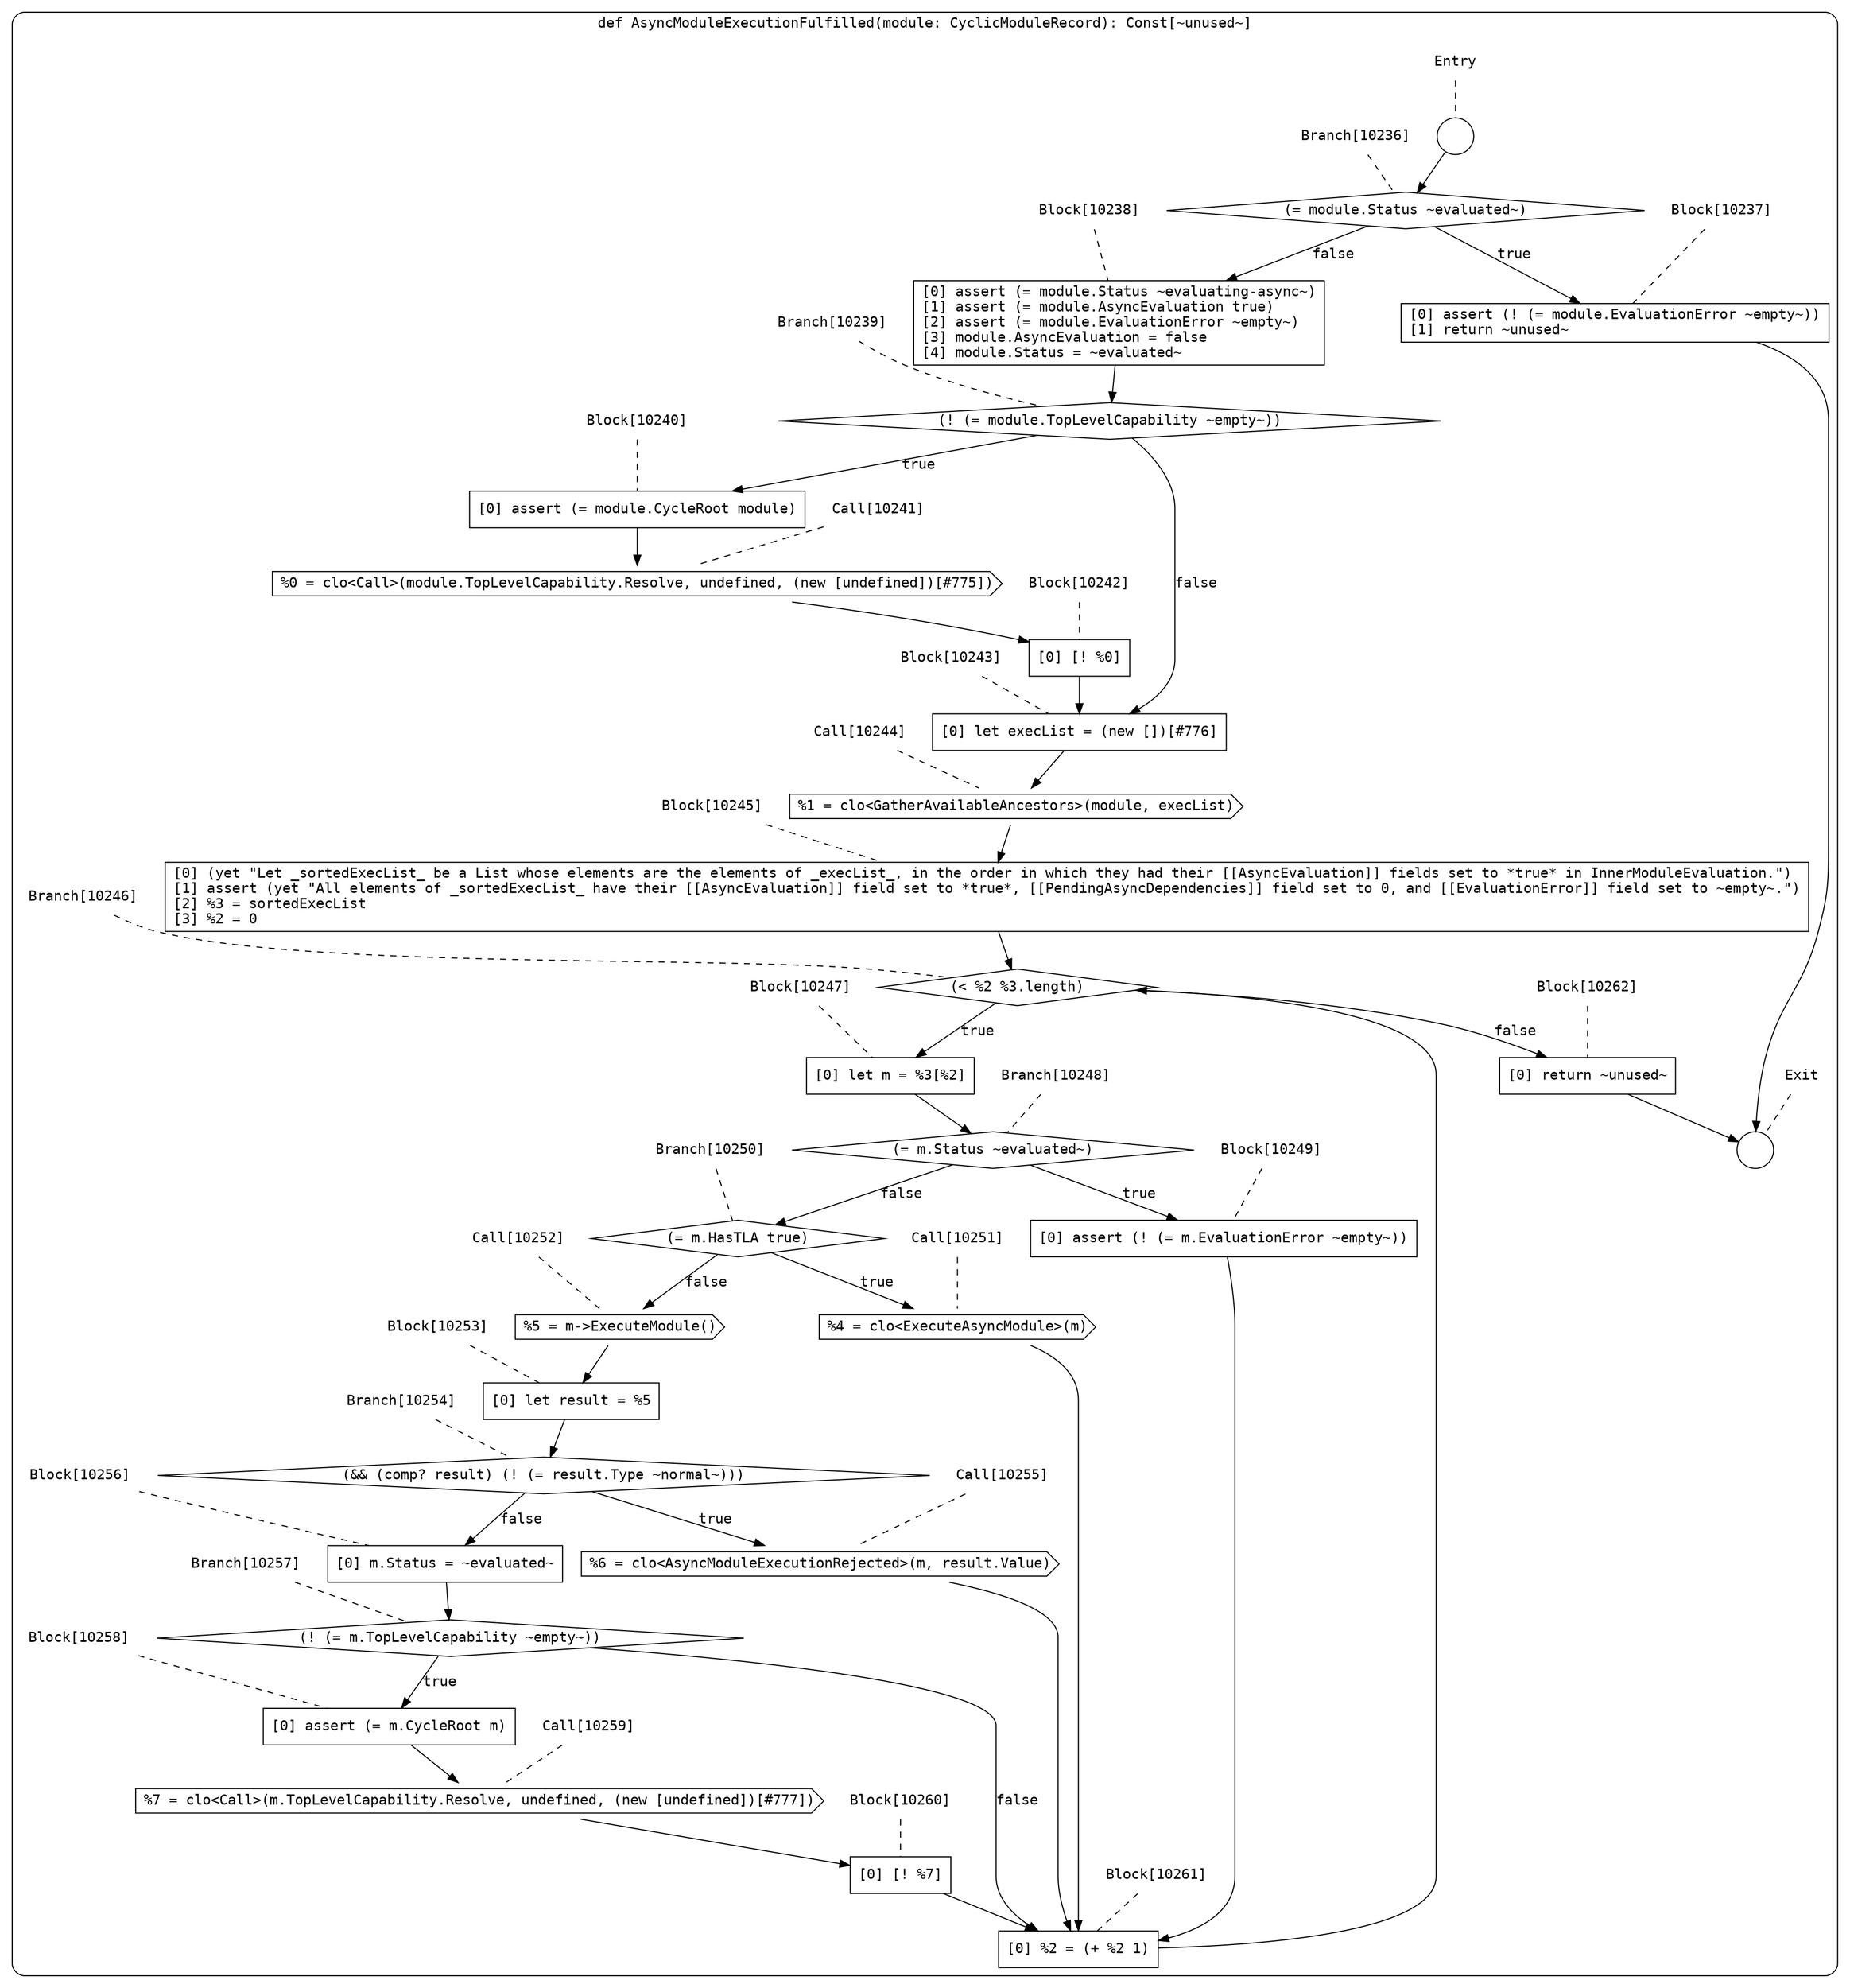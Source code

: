 digraph {
  graph [fontname = "Consolas"]
  node [fontname = "Consolas"]
  edge [fontname = "Consolas"]
  subgraph cluster1893 {
    label = "def AsyncModuleExecutionFulfilled(module: CyclicModuleRecord): Const[~unused~]"
    style = rounded
    cluster1893_entry_name [shape=none, label=<<font color="black">Entry</font>>]
    cluster1893_entry_name -> cluster1893_entry [arrowhead=none, color="black", style=dashed]
    cluster1893_entry [shape=circle label=" " color="black" fillcolor="white" style=filled]
    cluster1893_entry -> node10236 [color="black"]
    cluster1893_exit_name [shape=none, label=<<font color="black">Exit</font>>]
    cluster1893_exit_name -> cluster1893_exit [arrowhead=none, color="black", style=dashed]
    cluster1893_exit [shape=circle label=" " color="black" fillcolor="white" style=filled]
    node10236_name [shape=none, label=<<font color="black">Branch[10236]</font>>]
    node10236_name -> node10236 [arrowhead=none, color="black", style=dashed]
    node10236 [shape=diamond, label=<<font color="black">(= module.Status ~evaluated~)</font>> color="black" fillcolor="white", style=filled]
    node10236 -> node10237 [label=<<font color="black">true</font>> color="black"]
    node10236 -> node10238 [label=<<font color="black">false</font>> color="black"]
    node10237_name [shape=none, label=<<font color="black">Block[10237]</font>>]
    node10237_name -> node10237 [arrowhead=none, color="black", style=dashed]
    node10237 [shape=box, label=<<font color="black">[0] assert (! (= module.EvaluationError ~empty~))<BR ALIGN="LEFT"/>[1] return ~unused~<BR ALIGN="LEFT"/></font>> color="black" fillcolor="white", style=filled]
    node10237 -> cluster1893_exit [color="black"]
    node10238_name [shape=none, label=<<font color="black">Block[10238]</font>>]
    node10238_name -> node10238 [arrowhead=none, color="black", style=dashed]
    node10238 [shape=box, label=<<font color="black">[0] assert (= module.Status ~evaluating-async~)<BR ALIGN="LEFT"/>[1] assert (= module.AsyncEvaluation true)<BR ALIGN="LEFT"/>[2] assert (= module.EvaluationError ~empty~)<BR ALIGN="LEFT"/>[3] module.AsyncEvaluation = false<BR ALIGN="LEFT"/>[4] module.Status = ~evaluated~<BR ALIGN="LEFT"/></font>> color="black" fillcolor="white", style=filled]
    node10238 -> node10239 [color="black"]
    node10239_name [shape=none, label=<<font color="black">Branch[10239]</font>>]
    node10239_name -> node10239 [arrowhead=none, color="black", style=dashed]
    node10239 [shape=diamond, label=<<font color="black">(! (= module.TopLevelCapability ~empty~))</font>> color="black" fillcolor="white", style=filled]
    node10239 -> node10240 [label=<<font color="black">true</font>> color="black"]
    node10239 -> node10243 [label=<<font color="black">false</font>> color="black"]
    node10240_name [shape=none, label=<<font color="black">Block[10240]</font>>]
    node10240_name -> node10240 [arrowhead=none, color="black", style=dashed]
    node10240 [shape=box, label=<<font color="black">[0] assert (= module.CycleRoot module)<BR ALIGN="LEFT"/></font>> color="black" fillcolor="white", style=filled]
    node10240 -> node10241 [color="black"]
    node10243_name [shape=none, label=<<font color="black">Block[10243]</font>>]
    node10243_name -> node10243 [arrowhead=none, color="black", style=dashed]
    node10243 [shape=box, label=<<font color="black">[0] let execList = (new [])[#776]<BR ALIGN="LEFT"/></font>> color="black" fillcolor="white", style=filled]
    node10243 -> node10244 [color="black"]
    node10241_name [shape=none, label=<<font color="black">Call[10241]</font>>]
    node10241_name -> node10241 [arrowhead=none, color="black", style=dashed]
    node10241 [shape=cds, label=<<font color="black">%0 = clo&lt;Call&gt;(module.TopLevelCapability.Resolve, undefined, (new [undefined])[#775])</font>> color="black" fillcolor="white", style=filled]
    node10241 -> node10242 [color="black"]
    node10244_name [shape=none, label=<<font color="black">Call[10244]</font>>]
    node10244_name -> node10244 [arrowhead=none, color="black", style=dashed]
    node10244 [shape=cds, label=<<font color="black">%1 = clo&lt;GatherAvailableAncestors&gt;(module, execList)</font>> color="black" fillcolor="white", style=filled]
    node10244 -> node10245 [color="black"]
    node10242_name [shape=none, label=<<font color="black">Block[10242]</font>>]
    node10242_name -> node10242 [arrowhead=none, color="black", style=dashed]
    node10242 [shape=box, label=<<font color="black">[0] [! %0]<BR ALIGN="LEFT"/></font>> color="black" fillcolor="white", style=filled]
    node10242 -> node10243 [color="black"]
    node10245_name [shape=none, label=<<font color="black">Block[10245]</font>>]
    node10245_name -> node10245 [arrowhead=none, color="black", style=dashed]
    node10245 [shape=box, label=<<font color="black">[0] (yet &quot;Let _sortedExecList_ be a List whose elements are the elements of _execList_, in the order in which they had their [[AsyncEvaluation]] fields set to *true* in InnerModuleEvaluation.&quot;)<BR ALIGN="LEFT"/>[1] assert (yet &quot;All elements of _sortedExecList_ have their [[AsyncEvaluation]] field set to *true*, [[PendingAsyncDependencies]] field set to 0, and [[EvaluationError]] field set to ~empty~.&quot;)<BR ALIGN="LEFT"/>[2] %3 = sortedExecList<BR ALIGN="LEFT"/>[3] %2 = 0<BR ALIGN="LEFT"/></font>> color="black" fillcolor="white", style=filled]
    node10245 -> node10246 [color="black"]
    node10246_name [shape=none, label=<<font color="black">Branch[10246]</font>>]
    node10246_name -> node10246 [arrowhead=none, color="black", style=dashed]
    node10246 [shape=diamond, label=<<font color="black">(&lt; %2 %3.length)</font>> color="black" fillcolor="white", style=filled]
    node10246 -> node10247 [label=<<font color="black">true</font>> color="black"]
    node10246 -> node10262 [label=<<font color="black">false</font>> color="black"]
    node10247_name [shape=none, label=<<font color="black">Block[10247]</font>>]
    node10247_name -> node10247 [arrowhead=none, color="black", style=dashed]
    node10247 [shape=box, label=<<font color="black">[0] let m = %3[%2]<BR ALIGN="LEFT"/></font>> color="black" fillcolor="white", style=filled]
    node10247 -> node10248 [color="black"]
    node10262_name [shape=none, label=<<font color="black">Block[10262]</font>>]
    node10262_name -> node10262 [arrowhead=none, color="black", style=dashed]
    node10262 [shape=box, label=<<font color="black">[0] return ~unused~<BR ALIGN="LEFT"/></font>> color="black" fillcolor="white", style=filled]
    node10262 -> cluster1893_exit [color="black"]
    node10248_name [shape=none, label=<<font color="black">Branch[10248]</font>>]
    node10248_name -> node10248 [arrowhead=none, color="black", style=dashed]
    node10248 [shape=diamond, label=<<font color="black">(= m.Status ~evaluated~)</font>> color="black" fillcolor="white", style=filled]
    node10248 -> node10249 [label=<<font color="black">true</font>> color="black"]
    node10248 -> node10250 [label=<<font color="black">false</font>> color="black"]
    node10249_name [shape=none, label=<<font color="black">Block[10249]</font>>]
    node10249_name -> node10249 [arrowhead=none, color="black", style=dashed]
    node10249 [shape=box, label=<<font color="black">[0] assert (! (= m.EvaluationError ~empty~))<BR ALIGN="LEFT"/></font>> color="black" fillcolor="white", style=filled]
    node10249 -> node10261 [color="black"]
    node10250_name [shape=none, label=<<font color="black">Branch[10250]</font>>]
    node10250_name -> node10250 [arrowhead=none, color="black", style=dashed]
    node10250 [shape=diamond, label=<<font color="black">(= m.HasTLA true)</font>> color="black" fillcolor="white", style=filled]
    node10250 -> node10251 [label=<<font color="black">true</font>> color="black"]
    node10250 -> node10252 [label=<<font color="black">false</font>> color="black"]
    node10261_name [shape=none, label=<<font color="black">Block[10261]</font>>]
    node10261_name -> node10261 [arrowhead=none, color="black", style=dashed]
    node10261 [shape=box, label=<<font color="black">[0] %2 = (+ %2 1)<BR ALIGN="LEFT"/></font>> color="black" fillcolor="white", style=filled]
    node10261 -> node10246 [color="black"]
    node10251_name [shape=none, label=<<font color="black">Call[10251]</font>>]
    node10251_name -> node10251 [arrowhead=none, color="black", style=dashed]
    node10251 [shape=cds, label=<<font color="black">%4 = clo&lt;ExecuteAsyncModule&gt;(m)</font>> color="black" fillcolor="white", style=filled]
    node10251 -> node10261 [color="black"]
    node10252_name [shape=none, label=<<font color="black">Call[10252]</font>>]
    node10252_name -> node10252 [arrowhead=none, color="black", style=dashed]
    node10252 [shape=cds, label=<<font color="black">%5 = m-&gt;ExecuteModule()</font>> color="black" fillcolor="white", style=filled]
    node10252 -> node10253 [color="black"]
    node10253_name [shape=none, label=<<font color="black">Block[10253]</font>>]
    node10253_name -> node10253 [arrowhead=none, color="black", style=dashed]
    node10253 [shape=box, label=<<font color="black">[0] let result = %5<BR ALIGN="LEFT"/></font>> color="black" fillcolor="white", style=filled]
    node10253 -> node10254 [color="black"]
    node10254_name [shape=none, label=<<font color="black">Branch[10254]</font>>]
    node10254_name -> node10254 [arrowhead=none, color="black", style=dashed]
    node10254 [shape=diamond, label=<<font color="black">(&amp;&amp; (comp? result) (! (= result.Type ~normal~)))</font>> color="black" fillcolor="white", style=filled]
    node10254 -> node10255 [label=<<font color="black">true</font>> color="black"]
    node10254 -> node10256 [label=<<font color="black">false</font>> color="black"]
    node10255_name [shape=none, label=<<font color="black">Call[10255]</font>>]
    node10255_name -> node10255 [arrowhead=none, color="black", style=dashed]
    node10255 [shape=cds, label=<<font color="black">%6 = clo&lt;AsyncModuleExecutionRejected&gt;(m, result.Value)</font>> color="black" fillcolor="white", style=filled]
    node10255 -> node10261 [color="black"]
    node10256_name [shape=none, label=<<font color="black">Block[10256]</font>>]
    node10256_name -> node10256 [arrowhead=none, color="black", style=dashed]
    node10256 [shape=box, label=<<font color="black">[0] m.Status = ~evaluated~<BR ALIGN="LEFT"/></font>> color="black" fillcolor="white", style=filled]
    node10256 -> node10257 [color="black"]
    node10257_name [shape=none, label=<<font color="black">Branch[10257]</font>>]
    node10257_name -> node10257 [arrowhead=none, color="black", style=dashed]
    node10257 [shape=diamond, label=<<font color="black">(! (= m.TopLevelCapability ~empty~))</font>> color="black" fillcolor="white", style=filled]
    node10257 -> node10258 [label=<<font color="black">true</font>> color="black"]
    node10257 -> node10261 [label=<<font color="black">false</font>> color="black"]
    node10258_name [shape=none, label=<<font color="black">Block[10258]</font>>]
    node10258_name -> node10258 [arrowhead=none, color="black", style=dashed]
    node10258 [shape=box, label=<<font color="black">[0] assert (= m.CycleRoot m)<BR ALIGN="LEFT"/></font>> color="black" fillcolor="white", style=filled]
    node10258 -> node10259 [color="black"]
    node10259_name [shape=none, label=<<font color="black">Call[10259]</font>>]
    node10259_name -> node10259 [arrowhead=none, color="black", style=dashed]
    node10259 [shape=cds, label=<<font color="black">%7 = clo&lt;Call&gt;(m.TopLevelCapability.Resolve, undefined, (new [undefined])[#777])</font>> color="black" fillcolor="white", style=filled]
    node10259 -> node10260 [color="black"]
    node10260_name [shape=none, label=<<font color="black">Block[10260]</font>>]
    node10260_name -> node10260 [arrowhead=none, color="black", style=dashed]
    node10260 [shape=box, label=<<font color="black">[0] [! %7]<BR ALIGN="LEFT"/></font>> color="black" fillcolor="white", style=filled]
    node10260 -> node10261 [color="black"]
  }
}